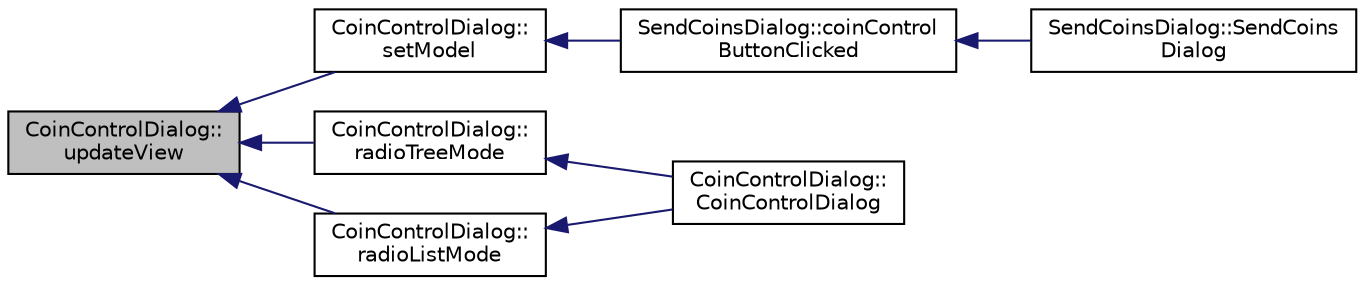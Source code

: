 digraph "CoinControlDialog::updateView"
{
  edge [fontname="Helvetica",fontsize="10",labelfontname="Helvetica",labelfontsize="10"];
  node [fontname="Helvetica",fontsize="10",shape=record];
  rankdir="LR";
  Node622 [label="CoinControlDialog::\lupdateView",height=0.2,width=0.4,color="black", fillcolor="grey75", style="filled", fontcolor="black"];
  Node622 -> Node623 [dir="back",color="midnightblue",fontsize="10",style="solid",fontname="Helvetica"];
  Node623 [label="CoinControlDialog::\lsetModel",height=0.2,width=0.4,color="black", fillcolor="white", style="filled",URL="$dd/dfb/class_coin_control_dialog.html#a4c34a48574814089c54f763a22f5317a"];
  Node623 -> Node624 [dir="back",color="midnightblue",fontsize="10",style="solid",fontname="Helvetica"];
  Node624 [label="SendCoinsDialog::coinControl\lButtonClicked",height=0.2,width=0.4,color="black", fillcolor="white", style="filled",URL="$d6/de6/class_send_coins_dialog.html#a59d757d9e4bea5b380eb480fd79cfb49"];
  Node624 -> Node625 [dir="back",color="midnightblue",fontsize="10",style="solid",fontname="Helvetica"];
  Node625 [label="SendCoinsDialog::SendCoins\lDialog",height=0.2,width=0.4,color="black", fillcolor="white", style="filled",URL="$d6/de6/class_send_coins_dialog.html#a0df5bc29d1df68eda44826651afc595f"];
  Node622 -> Node626 [dir="back",color="midnightblue",fontsize="10",style="solid",fontname="Helvetica"];
  Node626 [label="CoinControlDialog::\lradioTreeMode",height=0.2,width=0.4,color="black", fillcolor="white", style="filled",URL="$dd/dfb/class_coin_control_dialog.html#a1990d478f3ffba666c358a4f1bd395ec"];
  Node626 -> Node627 [dir="back",color="midnightblue",fontsize="10",style="solid",fontname="Helvetica"];
  Node627 [label="CoinControlDialog::\lCoinControlDialog",height=0.2,width=0.4,color="black", fillcolor="white", style="filled",URL="$dd/dfb/class_coin_control_dialog.html#a0945e59c25f956fdab199dbaf252eff5"];
  Node622 -> Node628 [dir="back",color="midnightblue",fontsize="10",style="solid",fontname="Helvetica"];
  Node628 [label="CoinControlDialog::\lradioListMode",height=0.2,width=0.4,color="black", fillcolor="white", style="filled",URL="$dd/dfb/class_coin_control_dialog.html#a775c6d290cb63667a434b09072094533"];
  Node628 -> Node627 [dir="back",color="midnightblue",fontsize="10",style="solid",fontname="Helvetica"];
}
